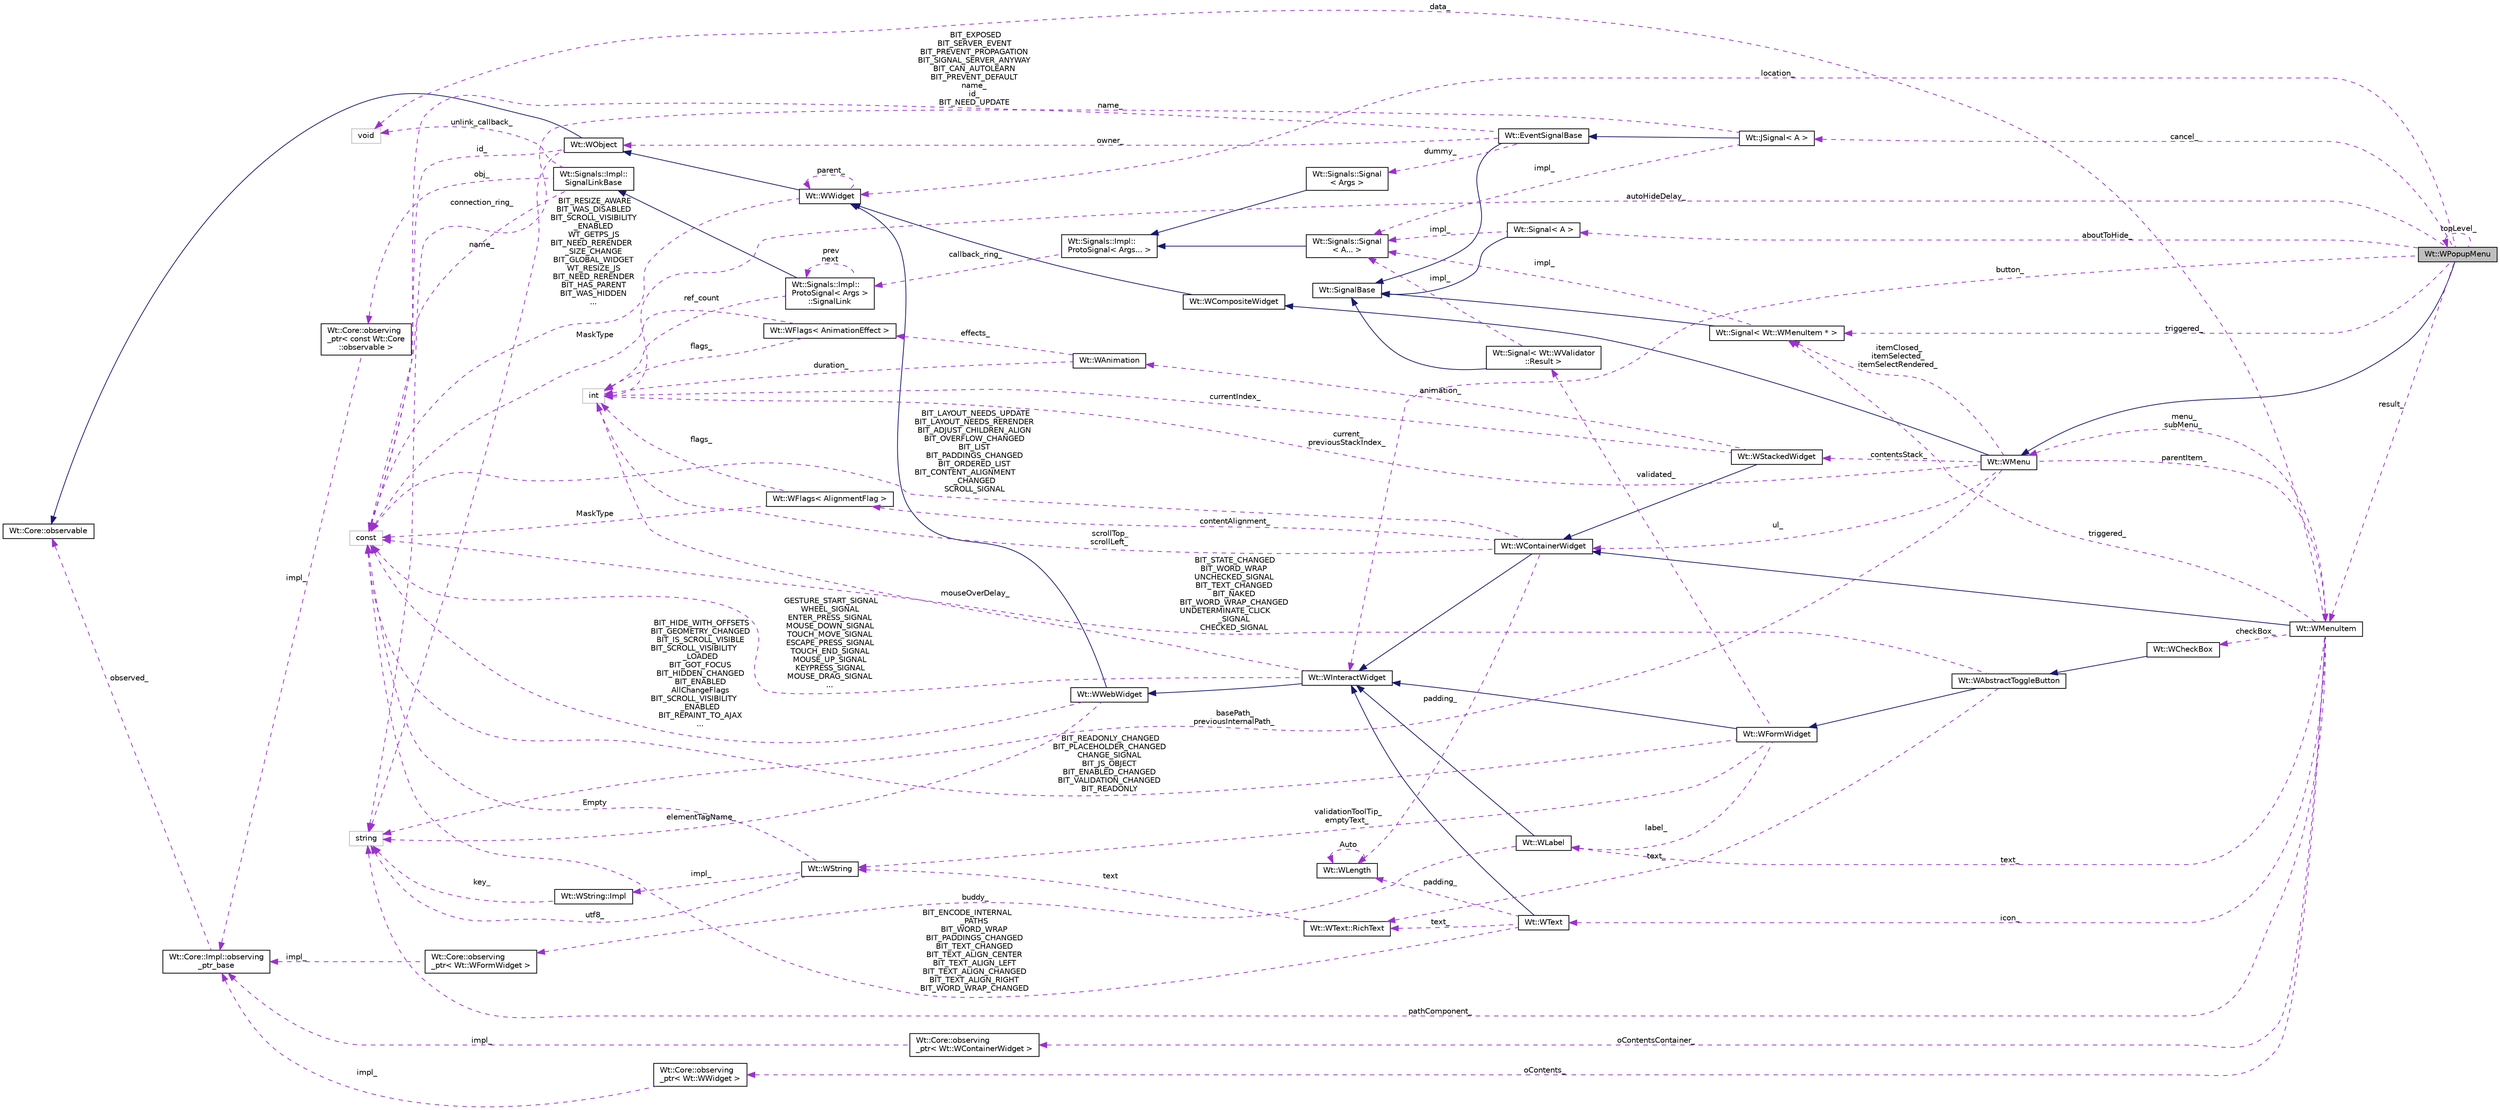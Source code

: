 digraph "Wt::WPopupMenu"
{
 // LATEX_PDF_SIZE
  edge [fontname="Helvetica",fontsize="10",labelfontname="Helvetica",labelfontsize="10"];
  node [fontname="Helvetica",fontsize="10",shape=record];
  rankdir="LR";
  Node1 [label="Wt::WPopupMenu",height=0.2,width=0.4,color="black", fillcolor="grey75", style="filled", fontcolor="black",tooltip="A menu presented in a popup window."];
  Node2 -> Node1 [dir="back",color="midnightblue",fontsize="10",style="solid",fontname="Helvetica"];
  Node2 [label="Wt::WMenu",height=0.2,width=0.4,color="black", fillcolor="white", style="filled",URL="$classWt_1_1WMenu.html",tooltip="A widget that shows a menu of options."];
  Node3 -> Node2 [dir="back",color="midnightblue",fontsize="10",style="solid",fontname="Helvetica"];
  Node3 [label="Wt::WCompositeWidget",height=0.2,width=0.4,color="black", fillcolor="white", style="filled",URL="$classWt_1_1WCompositeWidget.html",tooltip="A widget that hides the implementation of composite widgets."];
  Node4 -> Node3 [dir="back",color="midnightblue",fontsize="10",style="solid",fontname="Helvetica"];
  Node4 [label="Wt::WWidget",height=0.2,width=0.4,color="black", fillcolor="white", style="filled",URL="$classWt_1_1WWidget.html",tooltip="The abstract base class for a user-interface component."];
  Node5 -> Node4 [dir="back",color="midnightblue",fontsize="10",style="solid",fontname="Helvetica"];
  Node5 [label="Wt::WObject",height=0.2,width=0.4,color="black", fillcolor="white", style="filled",URL="$classWt_1_1WObject.html",tooltip="A base class for objects that participate in the signal/slot system."];
  Node6 -> Node5 [dir="back",color="midnightblue",fontsize="10",style="solid",fontname="Helvetica"];
  Node6 [label="Wt::Core::observable",height=0.2,width=0.4,color="black", fillcolor="white", style="filled",URL="$classWt_1_1Core_1_1observable.html",tooltip="A base class for objects whose life-time can be tracked."];
  Node7 -> Node5 [dir="back",color="darkorchid3",fontsize="10",style="dashed",label=" name_" ,fontname="Helvetica"];
  Node7 [label="string",height=0.2,width=0.4,color="grey75", fillcolor="white", style="filled",tooltip=" "];
  Node8 -> Node5 [dir="back",color="darkorchid3",fontsize="10",style="dashed",label=" id_" ,fontname="Helvetica"];
  Node8 [label="const",height=0.2,width=0.4,color="grey75", fillcolor="white", style="filled",tooltip=" "];
  Node4 -> Node4 [dir="back",color="darkorchid3",fontsize="10",style="dashed",label=" parent_" ,fontname="Helvetica"];
  Node8 -> Node4 [dir="back",color="darkorchid3",fontsize="10",style="dashed",label=" BIT_RESIZE_AWARE\nBIT_WAS_DISABLED\nBIT_SCROLL_VISIBILITY\l_ENABLED\nWT_GETPS_JS\nBIT_NEED_RERENDER\l_SIZE_CHANGE\nBIT_GLOBAL_WIDGET\nWT_RESIZE_JS\nBIT_NEED_RERENDER\nBIT_HAS_PARENT\nBIT_WAS_HIDDEN\n..." ,fontname="Helvetica"];
  Node9 -> Node2 [dir="back",color="darkorchid3",fontsize="10",style="dashed",label=" parentItem_" ,fontname="Helvetica"];
  Node9 [label="Wt::WMenuItem",height=0.2,width=0.4,color="black", fillcolor="white", style="filled",URL="$classWt_1_1WMenuItem.html",tooltip="A single item in a menu."];
  Node10 -> Node9 [dir="back",color="midnightblue",fontsize="10",style="solid",fontname="Helvetica"];
  Node10 [label="Wt::WContainerWidget",height=0.2,width=0.4,color="black", fillcolor="white", style="filled",URL="$classWt_1_1WContainerWidget.html",tooltip="A widget that holds and manages child widgets."];
  Node11 -> Node10 [dir="back",color="midnightblue",fontsize="10",style="solid",fontname="Helvetica"];
  Node11 [label="Wt::WInteractWidget",height=0.2,width=0.4,color="black", fillcolor="white", style="filled",URL="$classWt_1_1WInteractWidget.html",tooltip="An abstract widget that can receive user-interface interaction."];
  Node12 -> Node11 [dir="back",color="midnightblue",fontsize="10",style="solid",fontname="Helvetica"];
  Node12 [label="Wt::WWebWidget",height=0.2,width=0.4,color="black", fillcolor="white", style="filled",URL="$classWt_1_1WWebWidget.html",tooltip="A base class for widgets with an HTML counterpart."];
  Node4 -> Node12 [dir="back",color="midnightblue",fontsize="10",style="solid",fontname="Helvetica"];
  Node7 -> Node12 [dir="back",color="darkorchid3",fontsize="10",style="dashed",label=" elementTagName_" ,fontname="Helvetica"];
  Node8 -> Node12 [dir="back",color="darkorchid3",fontsize="10",style="dashed",label=" BIT_HIDE_WITH_OFFSETS\nBIT_GEOMETRY_CHANGED\nBIT_IS_SCROLL_VISIBLE\nBIT_SCROLL_VISIBILITY\l_LOADED\nBIT_GOT_FOCUS\nBIT_HIDDEN_CHANGED\nBIT_ENABLED\nAllChangeFlags\nBIT_SCROLL_VISIBILITY\l_ENABLED\nBIT_REPAINT_TO_AJAX\n..." ,fontname="Helvetica"];
  Node13 -> Node11 [dir="back",color="darkorchid3",fontsize="10",style="dashed",label=" mouseOverDelay_" ,fontname="Helvetica"];
  Node13 [label="int",height=0.2,width=0.4,color="grey75", fillcolor="white", style="filled",tooltip=" "];
  Node8 -> Node11 [dir="back",color="darkorchid3",fontsize="10",style="dashed",label=" GESTURE_START_SIGNAL\nWHEEL_SIGNAL\nENTER_PRESS_SIGNAL\nMOUSE_DOWN_SIGNAL\nTOUCH_MOVE_SIGNAL\nESCAPE_PRESS_SIGNAL\nTOUCH_END_SIGNAL\nMOUSE_UP_SIGNAL\nKEYPRESS_SIGNAL\nMOUSE_DRAG_SIGNAL\n..." ,fontname="Helvetica"];
  Node13 -> Node10 [dir="back",color="darkorchid3",fontsize="10",style="dashed",label=" scrollTop_\nscrollLeft_" ,fontname="Helvetica"];
  Node14 -> Node10 [dir="back",color="darkorchid3",fontsize="10",style="dashed",label=" contentAlignment_" ,fontname="Helvetica"];
  Node14 [label="Wt::WFlags\< AlignmentFlag \>",height=0.2,width=0.4,color="black", fillcolor="white", style="filled",URL="$classWt_1_1WFlags.html",tooltip=" "];
  Node13 -> Node14 [dir="back",color="darkorchid3",fontsize="10",style="dashed",label=" flags_" ,fontname="Helvetica"];
  Node8 -> Node14 [dir="back",color="darkorchid3",fontsize="10",style="dashed",label=" MaskType" ,fontname="Helvetica"];
  Node15 -> Node10 [dir="back",color="darkorchid3",fontsize="10",style="dashed",label=" padding_" ,fontname="Helvetica"];
  Node15 [label="Wt::WLength",height=0.2,width=0.4,color="black", fillcolor="white", style="filled",URL="$classWt_1_1WLength.html",tooltip="A value class that describes a CSS length."];
  Node15 -> Node15 [dir="back",color="darkorchid3",fontsize="10",style="dashed",label=" Auto" ,fontname="Helvetica"];
  Node8 -> Node10 [dir="back",color="darkorchid3",fontsize="10",style="dashed",label=" BIT_LAYOUT_NEEDS_UPDATE\nBIT_LAYOUT_NEEDS_RERENDER\nBIT_ADJUST_CHILDREN_ALIGN\nBIT_OVERFLOW_CHANGED\nBIT_LIST\nBIT_PADDINGS_CHANGED\nBIT_ORDERED_LIST\nBIT_CONTENT_ALIGNMENT\l_CHANGED\nSCROLL_SIGNAL" ,fontname="Helvetica"];
  Node16 -> Node9 [dir="back",color="darkorchid3",fontsize="10",style="dashed",label=" triggered_" ,fontname="Helvetica"];
  Node16 [label="Wt::Signal\< Wt::WMenuItem * \>",height=0.2,width=0.4,color="black", fillcolor="white", style="filled",URL="$classWt_1_1Signal.html",tooltip=" "];
  Node17 -> Node16 [dir="back",color="midnightblue",fontsize="10",style="solid",fontname="Helvetica"];
  Node17 [label="Wt::SignalBase",height=0.2,width=0.4,color="black", fillcolor="white", style="filled",URL="$classWt_1_1SignalBase.html",tooltip="Abstract base class of a signal."];
  Node18 -> Node16 [dir="back",color="darkorchid3",fontsize="10",style="dashed",label=" impl_" ,fontname="Helvetica"];
  Node18 [label="Wt::Signals::Signal\l\< A... \>",height=0.2,width=0.4,color="black", fillcolor="white", style="filled",URL="$structWt_1_1Signals_1_1Signal.html",tooltip=" "];
  Node19 -> Node18 [dir="back",color="midnightblue",fontsize="10",style="solid",fontname="Helvetica"];
  Node19 [label="Wt::Signals::Impl::\lProtoSignal\< Args... \>",height=0.2,width=0.4,color="black", fillcolor="white", style="filled",URL="$classWt_1_1Signals_1_1Impl_1_1ProtoSignal.html",tooltip=" "];
  Node20 -> Node19 [dir="back",color="darkorchid3",fontsize="10",style="dashed",label=" callback_ring_" ,fontname="Helvetica"];
  Node20 [label="Wt::Signals::Impl::\lProtoSignal\< Args \>\l::SignalLink",height=0.2,width=0.4,color="black", fillcolor="white", style="filled",URL="$structWt_1_1Signals_1_1Impl_1_1ProtoSignal_1_1SignalLink.html",tooltip=" "];
  Node21 -> Node20 [dir="back",color="midnightblue",fontsize="10",style="solid",fontname="Helvetica"];
  Node21 [label="Wt::Signals::Impl::\lSignalLinkBase",height=0.2,width=0.4,color="black", fillcolor="white", style="filled",URL="$classWt_1_1Signals_1_1Impl_1_1SignalLinkBase.html",tooltip=" "];
  Node22 -> Node21 [dir="back",color="darkorchid3",fontsize="10",style="dashed",label=" unlink_callback_" ,fontname="Helvetica"];
  Node22 [label="void",height=0.2,width=0.4,color="grey75", fillcolor="white", style="filled",tooltip=" "];
  Node23 -> Node21 [dir="back",color="darkorchid3",fontsize="10",style="dashed",label=" obj_" ,fontname="Helvetica"];
  Node23 [label="Wt::Core::observing\l_ptr\< const Wt::Core\l::observable \>",height=0.2,width=0.4,color="black", fillcolor="white", style="filled",URL="$classWt_1_1Core_1_1observing__ptr.html",tooltip=" "];
  Node24 -> Node23 [dir="back",color="darkorchid3",fontsize="10",style="dashed",label=" impl_" ,fontname="Helvetica"];
  Node24 [label="Wt::Core::Impl::observing\l_ptr_base",height=0.2,width=0.4,color="black", fillcolor="white", style="filled",URL="$structWt_1_1Core_1_1Impl_1_1observing__ptr__base.html",tooltip=" "];
  Node6 -> Node24 [dir="back",color="darkorchid3",fontsize="10",style="dashed",label=" observed_" ,fontname="Helvetica"];
  Node8 -> Node21 [dir="back",color="darkorchid3",fontsize="10",style="dashed",label=" connection_ring_" ,fontname="Helvetica"];
  Node13 -> Node20 [dir="back",color="darkorchid3",fontsize="10",style="dashed",label=" ref_count" ,fontname="Helvetica"];
  Node20 -> Node20 [dir="back",color="darkorchid3",fontsize="10",style="dashed",label=" prev\nnext" ,fontname="Helvetica"];
  Node22 -> Node9 [dir="back",color="darkorchid3",fontsize="10",style="dashed",label=" data_" ,fontname="Helvetica"];
  Node25 -> Node9 [dir="back",color="darkorchid3",fontsize="10",style="dashed",label=" text_" ,fontname="Helvetica"];
  Node25 [label="Wt::WLabel",height=0.2,width=0.4,color="black", fillcolor="white", style="filled",URL="$classWt_1_1WLabel.html",tooltip="A label for a form field."];
  Node11 -> Node25 [dir="back",color="midnightblue",fontsize="10",style="solid",fontname="Helvetica"];
  Node26 -> Node25 [dir="back",color="darkorchid3",fontsize="10",style="dashed",label=" buddy_" ,fontname="Helvetica"];
  Node26 [label="Wt::Core::observing\l_ptr\< Wt::WFormWidget \>",height=0.2,width=0.4,color="black", fillcolor="white", style="filled",URL="$classWt_1_1Core_1_1observing__ptr.html",tooltip=" "];
  Node24 -> Node26 [dir="back",color="darkorchid3",fontsize="10",style="dashed",label=" impl_" ,fontname="Helvetica"];
  Node27 -> Node9 [dir="back",color="darkorchid3",fontsize="10",style="dashed",label=" oContents_" ,fontname="Helvetica"];
  Node27 [label="Wt::Core::observing\l_ptr\< Wt::WWidget \>",height=0.2,width=0.4,color="black", fillcolor="white", style="filled",URL="$classWt_1_1Core_1_1observing__ptr.html",tooltip=" "];
  Node24 -> Node27 [dir="back",color="darkorchid3",fontsize="10",style="dashed",label=" impl_" ,fontname="Helvetica"];
  Node28 -> Node9 [dir="back",color="darkorchid3",fontsize="10",style="dashed",label=" oContentsContainer_" ,fontname="Helvetica"];
  Node28 [label="Wt::Core::observing\l_ptr\< Wt::WContainerWidget \>",height=0.2,width=0.4,color="black", fillcolor="white", style="filled",URL="$classWt_1_1Core_1_1observing__ptr.html",tooltip=" "];
  Node24 -> Node28 [dir="back",color="darkorchid3",fontsize="10",style="dashed",label=" impl_" ,fontname="Helvetica"];
  Node7 -> Node9 [dir="back",color="darkorchid3",fontsize="10",style="dashed",label=" pathComponent_" ,fontname="Helvetica"];
  Node29 -> Node9 [dir="back",color="darkorchid3",fontsize="10",style="dashed",label=" icon_" ,fontname="Helvetica"];
  Node29 [label="Wt::WText",height=0.2,width=0.4,color="black", fillcolor="white", style="filled",URL="$classWt_1_1WText.html",tooltip="A widget that renders (XHTML) text."];
  Node11 -> Node29 [dir="back",color="midnightblue",fontsize="10",style="solid",fontname="Helvetica"];
  Node30 -> Node29 [dir="back",color="darkorchid3",fontsize="10",style="dashed",label=" text_" ,fontname="Helvetica"];
  Node30 [label="Wt::WText::RichText",height=0.2,width=0.4,color="black", fillcolor="white", style="filled",URL="$structWt_1_1WText_1_1RichText.html",tooltip=" "];
  Node31 -> Node30 [dir="back",color="darkorchid3",fontsize="10",style="dashed",label=" text" ,fontname="Helvetica"];
  Node31 [label="Wt::WString",height=0.2,width=0.4,color="black", fillcolor="white", style="filled",URL="$classWt_1_1WString.html",tooltip="A value class which describes a locale-aware unicode string."];
  Node32 -> Node31 [dir="back",color="darkorchid3",fontsize="10",style="dashed",label=" impl_" ,fontname="Helvetica"];
  Node32 [label="Wt::WString::Impl",height=0.2,width=0.4,color="black", fillcolor="white", style="filled",URL="$structWt_1_1WString_1_1Impl.html",tooltip=" "];
  Node7 -> Node32 [dir="back",color="darkorchid3",fontsize="10",style="dashed",label=" key_" ,fontname="Helvetica"];
  Node7 -> Node31 [dir="back",color="darkorchid3",fontsize="10",style="dashed",label=" utf8_" ,fontname="Helvetica"];
  Node8 -> Node31 [dir="back",color="darkorchid3",fontsize="10",style="dashed",label=" Empty" ,fontname="Helvetica"];
  Node15 -> Node29 [dir="back",color="darkorchid3",fontsize="10",style="dashed",label=" padding_" ,fontname="Helvetica"];
  Node8 -> Node29 [dir="back",color="darkorchid3",fontsize="10",style="dashed",label=" BIT_ENCODE_INTERNAL\l_PATHS\nBIT_WORD_WRAP\nBIT_PADDINGS_CHANGED\nBIT_TEXT_CHANGED\nBIT_TEXT_ALIGN_CENTER\nBIT_TEXT_ALIGN_LEFT\nBIT_TEXT_ALIGN_CHANGED\nBIT_TEXT_ALIGN_RIGHT\nBIT_WORD_WRAP_CHANGED" ,fontname="Helvetica"];
  Node33 -> Node9 [dir="back",color="darkorchid3",fontsize="10",style="dashed",label=" checkBox_" ,fontname="Helvetica"];
  Node33 [label="Wt::WCheckBox",height=0.2,width=0.4,color="black", fillcolor="white", style="filled",URL="$classWt_1_1WCheckBox.html",tooltip="A user control that represents a check box."];
  Node34 -> Node33 [dir="back",color="midnightblue",fontsize="10",style="solid",fontname="Helvetica"];
  Node34 [label="Wt::WAbstractToggleButton",height=0.2,width=0.4,color="black", fillcolor="white", style="filled",URL="$classWt_1_1WAbstractToggleButton.html",tooltip="An abstract base class for radio buttons and check boxes."];
  Node35 -> Node34 [dir="back",color="midnightblue",fontsize="10",style="solid",fontname="Helvetica"];
  Node35 [label="Wt::WFormWidget",height=0.2,width=0.4,color="black", fillcolor="white", style="filled",URL="$classWt_1_1WFormWidget.html",tooltip="An abstract widget that corresponds to an HTML form element."];
  Node11 -> Node35 [dir="back",color="midnightblue",fontsize="10",style="solid",fontname="Helvetica"];
  Node31 -> Node35 [dir="back",color="darkorchid3",fontsize="10",style="dashed",label=" validationToolTip_\nemptyText_" ,fontname="Helvetica"];
  Node25 -> Node35 [dir="back",color="darkorchid3",fontsize="10",style="dashed",label=" label_" ,fontname="Helvetica"];
  Node36 -> Node35 [dir="back",color="darkorchid3",fontsize="10",style="dashed",label=" validated_" ,fontname="Helvetica"];
  Node36 [label="Wt::Signal\< Wt::WValidator\l::Result \>",height=0.2,width=0.4,color="black", fillcolor="white", style="filled",URL="$classWt_1_1Signal.html",tooltip=" "];
  Node17 -> Node36 [dir="back",color="midnightblue",fontsize="10",style="solid",fontname="Helvetica"];
  Node18 -> Node36 [dir="back",color="darkorchid3",fontsize="10",style="dashed",label=" impl_" ,fontname="Helvetica"];
  Node8 -> Node35 [dir="back",color="darkorchid3",fontsize="10",style="dashed",label=" BIT_READONLY_CHANGED\nBIT_PLACEHOLDER_CHANGED\nCHANGE_SIGNAL\nBIT_JS_OBJECT\nBIT_ENABLED_CHANGED\nBIT_VALIDATION_CHANGED\nBIT_READONLY" ,fontname="Helvetica"];
  Node30 -> Node34 [dir="back",color="darkorchid3",fontsize="10",style="dashed",label=" text_" ,fontname="Helvetica"];
  Node8 -> Node34 [dir="back",color="darkorchid3",fontsize="10",style="dashed",label=" BIT_STATE_CHANGED\nBIT_WORD_WRAP\nUNCHECKED_SIGNAL\nBIT_TEXT_CHANGED\nBIT_NAKED\nBIT_WORD_WRAP_CHANGED\nUNDETERMINATE_CLICK\l_SIGNAL\nCHECKED_SIGNAL" ,fontname="Helvetica"];
  Node2 -> Node9 [dir="back",color="darkorchid3",fontsize="10",style="dashed",label=" menu_\nsubMenu_" ,fontname="Helvetica"];
  Node10 -> Node2 [dir="back",color="darkorchid3",fontsize="10",style="dashed",label=" ul_" ,fontname="Helvetica"];
  Node16 -> Node2 [dir="back",color="darkorchid3",fontsize="10",style="dashed",label=" itemClosed_\nitemSelected_\nitemSelectRendered_" ,fontname="Helvetica"];
  Node13 -> Node2 [dir="back",color="darkorchid3",fontsize="10",style="dashed",label=" current_\npreviousStackIndex_" ,fontname="Helvetica"];
  Node7 -> Node2 [dir="back",color="darkorchid3",fontsize="10",style="dashed",label=" basePath_\npreviousInternalPath_" ,fontname="Helvetica"];
  Node37 -> Node2 [dir="back",color="darkorchid3",fontsize="10",style="dashed",label=" contentsStack_" ,fontname="Helvetica"];
  Node37 [label="Wt::WStackedWidget",height=0.2,width=0.4,color="black", fillcolor="white", style="filled",URL="$classWt_1_1WStackedWidget.html",tooltip="A container widget that stacks its widgets on top of each other."];
  Node10 -> Node37 [dir="back",color="midnightblue",fontsize="10",style="solid",fontname="Helvetica"];
  Node13 -> Node37 [dir="back",color="darkorchid3",fontsize="10",style="dashed",label=" currentIndex_" ,fontname="Helvetica"];
  Node38 -> Node37 [dir="back",color="darkorchid3",fontsize="10",style="dashed",label=" animation_" ,fontname="Helvetica"];
  Node38 [label="Wt::WAnimation",height=0.2,width=0.4,color="black", fillcolor="white", style="filled",URL="$classWt_1_1WAnimation.html",tooltip="A value class that defines a transition effect."];
  Node39 -> Node38 [dir="back",color="darkorchid3",fontsize="10",style="dashed",label=" effects_" ,fontname="Helvetica"];
  Node39 [label="Wt::WFlags\< AnimationEffect \>",height=0.2,width=0.4,color="black", fillcolor="white", style="filled",URL="$classWt_1_1WFlags.html",tooltip=" "];
  Node13 -> Node39 [dir="back",color="darkorchid3",fontsize="10",style="dashed",label=" flags_" ,fontname="Helvetica"];
  Node8 -> Node39 [dir="back",color="darkorchid3",fontsize="10",style="dashed",label=" MaskType" ,fontname="Helvetica"];
  Node13 -> Node38 [dir="back",color="darkorchid3",fontsize="10",style="dashed",label=" duration_" ,fontname="Helvetica"];
  Node40 -> Node1 [dir="back",color="darkorchid3",fontsize="10",style="dashed",label=" aboutToHide_" ,fontname="Helvetica"];
  Node40 [label="Wt::Signal\< A \>",height=0.2,width=0.4,color="black", fillcolor="white", style="filled",URL="$classWt_1_1Signal.html",tooltip="A signal that propagates events to listeners."];
  Node17 -> Node40 [dir="back",color="midnightblue",fontsize="10",style="solid",fontname="Helvetica"];
  Node18 -> Node40 [dir="back",color="darkorchid3",fontsize="10",style="dashed",label=" impl_" ,fontname="Helvetica"];
  Node9 -> Node1 [dir="back",color="darkorchid3",fontsize="10",style="dashed",label=" result_" ,fontname="Helvetica"];
  Node16 -> Node1 [dir="back",color="darkorchid3",fontsize="10",style="dashed",label=" triggered_" ,fontname="Helvetica"];
  Node1 -> Node1 [dir="back",color="darkorchid3",fontsize="10",style="dashed",label=" topLevel_" ,fontname="Helvetica"];
  Node41 -> Node1 [dir="back",color="darkorchid3",fontsize="10",style="dashed",label=" cancel_" ,fontname="Helvetica"];
  Node41 [label="Wt::JSignal\< A \>",height=0.2,width=0.4,color="black", fillcolor="white", style="filled",URL="$classWt_1_1JSignal.html",tooltip="A signal to relay JavaScript to C++ calls."];
  Node42 -> Node41 [dir="back",color="midnightblue",fontsize="10",style="solid",fontname="Helvetica"];
  Node42 [label="Wt::EventSignalBase",height=0.2,width=0.4,color="black", fillcolor="white", style="filled",URL="$classWt_1_1EventSignalBase.html",tooltip="Abstract base class of an event signal."];
  Node17 -> Node42 [dir="back",color="midnightblue",fontsize="10",style="solid",fontname="Helvetica"];
  Node5 -> Node42 [dir="back",color="darkorchid3",fontsize="10",style="dashed",label=" owner_" ,fontname="Helvetica"];
  Node43 -> Node42 [dir="back",color="darkorchid3",fontsize="10",style="dashed",label=" dummy_" ,fontname="Helvetica"];
  Node43 [label="Wt::Signals::Signal\l\< Args \>",height=0.2,width=0.4,color="black", fillcolor="white", style="filled",URL="$structWt_1_1Signals_1_1Signal.html",tooltip=" "];
  Node19 -> Node43 [dir="back",color="midnightblue",fontsize="10",style="solid",fontname="Helvetica"];
  Node8 -> Node42 [dir="back",color="darkorchid3",fontsize="10",style="dashed",label=" BIT_EXPOSED\nBIT_SERVER_EVENT\nBIT_PREVENT_PROPAGATION\nBIT_SIGNAL_SERVER_ANYWAY\nBIT_CAN_AUTOLEARN\nBIT_PREVENT_DEFAULT\nname_\nid_\nBIT_NEED_UPDATE" ,fontname="Helvetica"];
  Node7 -> Node41 [dir="back",color="darkorchid3",fontsize="10",style="dashed",label=" name_" ,fontname="Helvetica"];
  Node18 -> Node41 [dir="back",color="darkorchid3",fontsize="10",style="dashed",label=" impl_" ,fontname="Helvetica"];
  Node13 -> Node1 [dir="back",color="darkorchid3",fontsize="10",style="dashed",label=" autoHideDelay_" ,fontname="Helvetica"];
  Node4 -> Node1 [dir="back",color="darkorchid3",fontsize="10",style="dashed",label=" location_" ,fontname="Helvetica"];
  Node11 -> Node1 [dir="back",color="darkorchid3",fontsize="10",style="dashed",label=" button_" ,fontname="Helvetica"];
}
